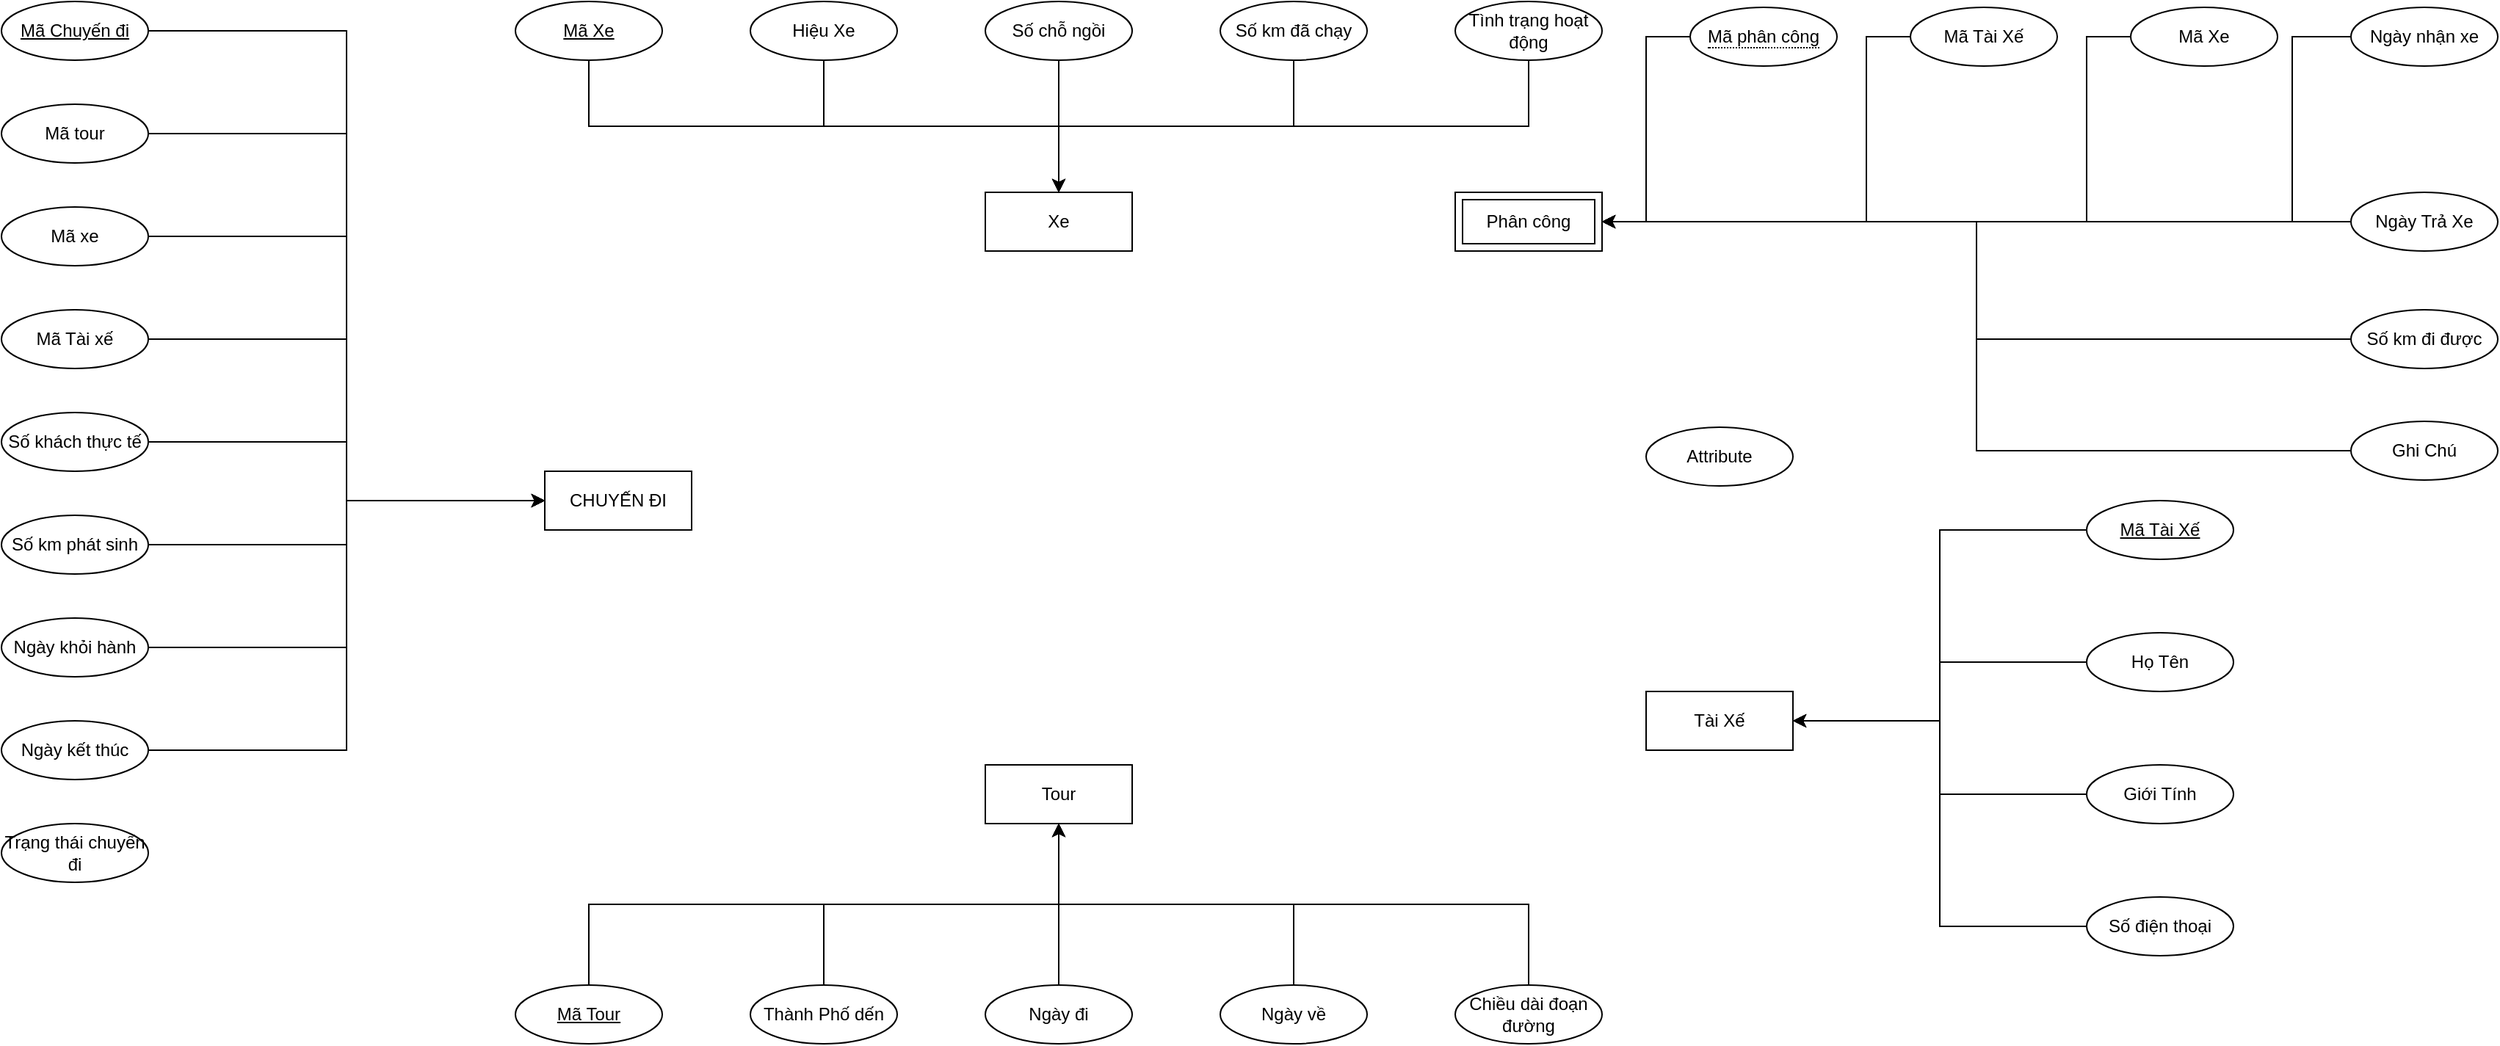 <mxfile version="26.2.9">
  <diagram name="Page-1" id="JwFWjlHa0yYjuDXYSrsF">
    <mxGraphModel dx="1836" dy="1857" grid="1" gridSize="10" guides="1" tooltips="1" connect="1" arrows="1" fold="1" page="1" pageScale="1" pageWidth="850" pageHeight="1100" math="0" shadow="0">
      <root>
        <mxCell id="0" />
        <mxCell id="1" parent="0" />
        <mxCell id="jGa53JZyA5L5RdkzGYDj-1" value="Xe" style="whiteSpace=wrap;html=1;align=center;" vertex="1" parent="1">
          <mxGeometry x="-50" y="-140" width="100" height="40" as="geometry" />
        </mxCell>
        <mxCell id="jGa53JZyA5L5RdkzGYDj-2" value="Tài Xế" style="whiteSpace=wrap;html=1;align=center;" vertex="1" parent="1">
          <mxGeometry x="400" y="200" width="100" height="40" as="geometry" />
        </mxCell>
        <mxCell id="jGa53JZyA5L5RdkzGYDj-3" value="Tour" style="whiteSpace=wrap;html=1;align=center;" vertex="1" parent="1">
          <mxGeometry x="-50" y="250" width="100" height="40" as="geometry" />
        </mxCell>
        <mxCell id="jGa53JZyA5L5RdkzGYDj-5" value="CHUYẾN ĐI" style="whiteSpace=wrap;html=1;align=center;" vertex="1" parent="1">
          <mxGeometry x="-350" y="50" width="100" height="40" as="geometry" />
        </mxCell>
        <mxCell id="jGa53JZyA5L5RdkzGYDj-14" style="edgeStyle=orthogonalEdgeStyle;rounded=0;orthogonalLoop=1;jettySize=auto;html=1;exitX=0.5;exitY=1;exitDx=0;exitDy=0;" edge="1" parent="1" source="jGa53JZyA5L5RdkzGYDj-7" target="jGa53JZyA5L5RdkzGYDj-1">
          <mxGeometry relative="1" as="geometry" />
        </mxCell>
        <mxCell id="jGa53JZyA5L5RdkzGYDj-7" value="&lt;u&gt;Mã Xe&lt;/u&gt;" style="ellipse;whiteSpace=wrap;html=1;align=center;" vertex="1" parent="1">
          <mxGeometry x="-370" y="-270" width="100" height="40" as="geometry" />
        </mxCell>
        <mxCell id="jGa53JZyA5L5RdkzGYDj-15" style="edgeStyle=orthogonalEdgeStyle;rounded=0;orthogonalLoop=1;jettySize=auto;html=1;exitX=0.5;exitY=1;exitDx=0;exitDy=0;" edge="1" parent="1" source="jGa53JZyA5L5RdkzGYDj-9" target="jGa53JZyA5L5RdkzGYDj-1">
          <mxGeometry relative="1" as="geometry" />
        </mxCell>
        <mxCell id="jGa53JZyA5L5RdkzGYDj-9" value="Hiệu Xe" style="ellipse;whiteSpace=wrap;html=1;align=center;" vertex="1" parent="1">
          <mxGeometry x="-210" y="-270" width="100" height="40" as="geometry" />
        </mxCell>
        <mxCell id="jGa53JZyA5L5RdkzGYDj-16" style="edgeStyle=orthogonalEdgeStyle;rounded=0;orthogonalLoop=1;jettySize=auto;html=1;exitX=0.5;exitY=1;exitDx=0;exitDy=0;" edge="1" parent="1" source="jGa53JZyA5L5RdkzGYDj-10" target="jGa53JZyA5L5RdkzGYDj-1">
          <mxGeometry relative="1" as="geometry" />
        </mxCell>
        <mxCell id="jGa53JZyA5L5RdkzGYDj-10" value="Số chỗ ngồi" style="ellipse;whiteSpace=wrap;html=1;align=center;" vertex="1" parent="1">
          <mxGeometry x="-50" y="-270" width="100" height="40" as="geometry" />
        </mxCell>
        <mxCell id="jGa53JZyA5L5RdkzGYDj-17" style="edgeStyle=orthogonalEdgeStyle;rounded=0;orthogonalLoop=1;jettySize=auto;html=1;exitX=0.5;exitY=1;exitDx=0;exitDy=0;" edge="1" parent="1" source="jGa53JZyA5L5RdkzGYDj-11" target="jGa53JZyA5L5RdkzGYDj-1">
          <mxGeometry relative="1" as="geometry" />
        </mxCell>
        <mxCell id="jGa53JZyA5L5RdkzGYDj-11" value="Số km đã chạy" style="ellipse;whiteSpace=wrap;html=1;align=center;" vertex="1" parent="1">
          <mxGeometry x="110" y="-270" width="100" height="40" as="geometry" />
        </mxCell>
        <mxCell id="jGa53JZyA5L5RdkzGYDj-18" style="edgeStyle=orthogonalEdgeStyle;rounded=0;orthogonalLoop=1;jettySize=auto;html=1;exitX=0.5;exitY=1;exitDx=0;exitDy=0;" edge="1" parent="1" source="jGa53JZyA5L5RdkzGYDj-12" target="jGa53JZyA5L5RdkzGYDj-1">
          <mxGeometry relative="1" as="geometry" />
        </mxCell>
        <mxCell id="jGa53JZyA5L5RdkzGYDj-12" value="Tình trạng hoạt động" style="ellipse;whiteSpace=wrap;html=1;align=center;" vertex="1" parent="1">
          <mxGeometry x="270" y="-270" width="100" height="40" as="geometry" />
        </mxCell>
        <mxCell id="jGa53JZyA5L5RdkzGYDj-25" style="edgeStyle=orthogonalEdgeStyle;rounded=0;orthogonalLoop=1;jettySize=auto;html=1;exitX=0;exitY=0.5;exitDx=0;exitDy=0;entryX=1;entryY=0.5;entryDx=0;entryDy=0;" edge="1" parent="1" source="jGa53JZyA5L5RdkzGYDj-19" target="jGa53JZyA5L5RdkzGYDj-2">
          <mxGeometry relative="1" as="geometry" />
        </mxCell>
        <mxCell id="jGa53JZyA5L5RdkzGYDj-19" value="Họ Tên" style="ellipse;whiteSpace=wrap;html=1;align=center;" vertex="1" parent="1">
          <mxGeometry x="700" y="160" width="100" height="40" as="geometry" />
        </mxCell>
        <mxCell id="jGa53JZyA5L5RdkzGYDj-24" style="edgeStyle=orthogonalEdgeStyle;rounded=0;orthogonalLoop=1;jettySize=auto;html=1;exitX=0;exitY=0.5;exitDx=0;exitDy=0;entryX=1;entryY=0.5;entryDx=0;entryDy=0;" edge="1" parent="1" source="jGa53JZyA5L5RdkzGYDj-21" target="jGa53JZyA5L5RdkzGYDj-2">
          <mxGeometry relative="1" as="geometry" />
        </mxCell>
        <mxCell id="jGa53JZyA5L5RdkzGYDj-21" value="Mã Tài Xế" style="ellipse;whiteSpace=wrap;html=1;align=center;fontStyle=4;" vertex="1" parent="1">
          <mxGeometry x="700" y="70" width="100" height="40" as="geometry" />
        </mxCell>
        <mxCell id="jGa53JZyA5L5RdkzGYDj-30" style="edgeStyle=orthogonalEdgeStyle;rounded=0;orthogonalLoop=1;jettySize=auto;html=1;exitX=0;exitY=0.5;exitDx=0;exitDy=0;entryX=1;entryY=0.5;entryDx=0;entryDy=0;" edge="1" parent="1" source="jGa53JZyA5L5RdkzGYDj-22" target="jGa53JZyA5L5RdkzGYDj-2">
          <mxGeometry relative="1" as="geometry" />
        </mxCell>
        <mxCell id="jGa53JZyA5L5RdkzGYDj-22" value="Giới Tính" style="ellipse;whiteSpace=wrap;html=1;align=center;" vertex="1" parent="1">
          <mxGeometry x="700" y="250" width="100" height="40" as="geometry" />
        </mxCell>
        <mxCell id="jGa53JZyA5L5RdkzGYDj-31" style="edgeStyle=orthogonalEdgeStyle;rounded=0;orthogonalLoop=1;jettySize=auto;html=1;exitX=0;exitY=0.5;exitDx=0;exitDy=0;entryX=1;entryY=0.5;entryDx=0;entryDy=0;" edge="1" parent="1" source="jGa53JZyA5L5RdkzGYDj-23" target="jGa53JZyA5L5RdkzGYDj-2">
          <mxGeometry relative="1" as="geometry" />
        </mxCell>
        <mxCell id="jGa53JZyA5L5RdkzGYDj-23" value="Số điện thoại" style="ellipse;whiteSpace=wrap;html=1;align=center;" vertex="1" parent="1">
          <mxGeometry x="700" y="340" width="100" height="40" as="geometry" />
        </mxCell>
        <mxCell id="jGa53JZyA5L5RdkzGYDj-37" style="edgeStyle=orthogonalEdgeStyle;rounded=0;orthogonalLoop=1;jettySize=auto;html=1;exitX=0.5;exitY=0;exitDx=0;exitDy=0;" edge="1" parent="1" source="jGa53JZyA5L5RdkzGYDj-32" target="jGa53JZyA5L5RdkzGYDj-3">
          <mxGeometry relative="1" as="geometry" />
        </mxCell>
        <mxCell id="jGa53JZyA5L5RdkzGYDj-32" value="&lt;u&gt;Mã Tour&lt;/u&gt;" style="ellipse;whiteSpace=wrap;html=1;align=center;" vertex="1" parent="1">
          <mxGeometry x="-370" y="400" width="100" height="40" as="geometry" />
        </mxCell>
        <mxCell id="jGa53JZyA5L5RdkzGYDj-38" style="edgeStyle=orthogonalEdgeStyle;rounded=0;orthogonalLoop=1;jettySize=auto;html=1;exitX=0.5;exitY=0;exitDx=0;exitDy=0;" edge="1" parent="1" source="jGa53JZyA5L5RdkzGYDj-33" target="jGa53JZyA5L5RdkzGYDj-3">
          <mxGeometry relative="1" as="geometry" />
        </mxCell>
        <mxCell id="jGa53JZyA5L5RdkzGYDj-33" value="Thành Phố dến" style="ellipse;whiteSpace=wrap;html=1;align=center;" vertex="1" parent="1">
          <mxGeometry x="-210" y="400" width="100" height="40" as="geometry" />
        </mxCell>
        <mxCell id="jGa53JZyA5L5RdkzGYDj-39" style="edgeStyle=orthogonalEdgeStyle;rounded=0;orthogonalLoop=1;jettySize=auto;html=1;exitX=0.5;exitY=0;exitDx=0;exitDy=0;" edge="1" parent="1" source="jGa53JZyA5L5RdkzGYDj-34" target="jGa53JZyA5L5RdkzGYDj-3">
          <mxGeometry relative="1" as="geometry" />
        </mxCell>
        <mxCell id="jGa53JZyA5L5RdkzGYDj-34" value="Ngày đi" style="ellipse;whiteSpace=wrap;html=1;align=center;" vertex="1" parent="1">
          <mxGeometry x="-50" y="400" width="100" height="40" as="geometry" />
        </mxCell>
        <mxCell id="jGa53JZyA5L5RdkzGYDj-40" style="edgeStyle=orthogonalEdgeStyle;rounded=0;orthogonalLoop=1;jettySize=auto;html=1;exitX=0.5;exitY=0;exitDx=0;exitDy=0;" edge="1" parent="1" source="jGa53JZyA5L5RdkzGYDj-35" target="jGa53JZyA5L5RdkzGYDj-3">
          <mxGeometry relative="1" as="geometry" />
        </mxCell>
        <mxCell id="jGa53JZyA5L5RdkzGYDj-35" value="Ngày về" style="ellipse;whiteSpace=wrap;html=1;align=center;" vertex="1" parent="1">
          <mxGeometry x="110" y="400" width="100" height="40" as="geometry" />
        </mxCell>
        <mxCell id="jGa53JZyA5L5RdkzGYDj-41" style="edgeStyle=orthogonalEdgeStyle;rounded=0;orthogonalLoop=1;jettySize=auto;html=1;exitX=0.5;exitY=0;exitDx=0;exitDy=0;" edge="1" parent="1" source="jGa53JZyA5L5RdkzGYDj-36" target="jGa53JZyA5L5RdkzGYDj-3">
          <mxGeometry relative="1" as="geometry" />
        </mxCell>
        <mxCell id="jGa53JZyA5L5RdkzGYDj-36" value="Chiều dài đoạn đường" style="ellipse;whiteSpace=wrap;html=1;align=center;" vertex="1" parent="1">
          <mxGeometry x="270" y="400" width="100" height="40" as="geometry" />
        </mxCell>
        <mxCell id="jGa53JZyA5L5RdkzGYDj-52" style="edgeStyle=orthogonalEdgeStyle;rounded=0;orthogonalLoop=1;jettySize=auto;html=1;exitX=1;exitY=0.5;exitDx=0;exitDy=0;entryX=0;entryY=0.5;entryDx=0;entryDy=0;" edge="1" parent="1" source="jGa53JZyA5L5RdkzGYDj-42" target="jGa53JZyA5L5RdkzGYDj-5">
          <mxGeometry relative="1" as="geometry" />
        </mxCell>
        <mxCell id="jGa53JZyA5L5RdkzGYDj-42" value="Mã Chuyến đi" style="ellipse;whiteSpace=wrap;html=1;align=center;fontStyle=4;" vertex="1" parent="1">
          <mxGeometry x="-720" y="-270" width="100" height="40" as="geometry" />
        </mxCell>
        <mxCell id="jGa53JZyA5L5RdkzGYDj-55" style="edgeStyle=orthogonalEdgeStyle;rounded=0;orthogonalLoop=1;jettySize=auto;html=1;exitX=1;exitY=0.5;exitDx=0;exitDy=0;entryX=0;entryY=0.5;entryDx=0;entryDy=0;" edge="1" parent="1" source="jGa53JZyA5L5RdkzGYDj-43" target="jGa53JZyA5L5RdkzGYDj-5">
          <mxGeometry relative="1" as="geometry" />
        </mxCell>
        <mxCell id="jGa53JZyA5L5RdkzGYDj-43" value="Mã tour" style="ellipse;whiteSpace=wrap;html=1;align=center;" vertex="1" parent="1">
          <mxGeometry x="-720" y="-200" width="100" height="40" as="geometry" />
        </mxCell>
        <mxCell id="jGa53JZyA5L5RdkzGYDj-54" style="edgeStyle=orthogonalEdgeStyle;rounded=0;orthogonalLoop=1;jettySize=auto;html=1;exitX=1;exitY=0.5;exitDx=0;exitDy=0;entryX=0;entryY=0.5;entryDx=0;entryDy=0;" edge="1" parent="1" source="jGa53JZyA5L5RdkzGYDj-44" target="jGa53JZyA5L5RdkzGYDj-5">
          <mxGeometry relative="1" as="geometry" />
        </mxCell>
        <mxCell id="jGa53JZyA5L5RdkzGYDj-44" value="Mã xe" style="ellipse;whiteSpace=wrap;html=1;align=center;" vertex="1" parent="1">
          <mxGeometry x="-720" y="-130" width="100" height="40" as="geometry" />
        </mxCell>
        <mxCell id="jGa53JZyA5L5RdkzGYDj-56" style="edgeStyle=orthogonalEdgeStyle;rounded=0;orthogonalLoop=1;jettySize=auto;html=1;exitX=1;exitY=0.5;exitDx=0;exitDy=0;entryX=0;entryY=0.5;entryDx=0;entryDy=0;" edge="1" parent="1" source="jGa53JZyA5L5RdkzGYDj-45" target="jGa53JZyA5L5RdkzGYDj-5">
          <mxGeometry relative="1" as="geometry" />
        </mxCell>
        <mxCell id="jGa53JZyA5L5RdkzGYDj-45" value="Mã Tài xế" style="ellipse;whiteSpace=wrap;html=1;align=center;" vertex="1" parent="1">
          <mxGeometry x="-720" y="-60" width="100" height="40" as="geometry" />
        </mxCell>
        <mxCell id="jGa53JZyA5L5RdkzGYDj-57" style="edgeStyle=orthogonalEdgeStyle;rounded=0;orthogonalLoop=1;jettySize=auto;html=1;exitX=1;exitY=0.5;exitDx=0;exitDy=0;" edge="1" parent="1" source="jGa53JZyA5L5RdkzGYDj-46" target="jGa53JZyA5L5RdkzGYDj-5">
          <mxGeometry relative="1" as="geometry" />
        </mxCell>
        <mxCell id="jGa53JZyA5L5RdkzGYDj-46" value="Số khách thực tế" style="ellipse;whiteSpace=wrap;html=1;align=center;" vertex="1" parent="1">
          <mxGeometry x="-720" y="10" width="100" height="40" as="geometry" />
        </mxCell>
        <mxCell id="jGa53JZyA5L5RdkzGYDj-58" style="edgeStyle=orthogonalEdgeStyle;rounded=0;orthogonalLoop=1;jettySize=auto;html=1;exitX=1;exitY=0.5;exitDx=0;exitDy=0;" edge="1" parent="1" source="jGa53JZyA5L5RdkzGYDj-47" target="jGa53JZyA5L5RdkzGYDj-5">
          <mxGeometry relative="1" as="geometry" />
        </mxCell>
        <mxCell id="jGa53JZyA5L5RdkzGYDj-47" value="Số km phát sinh" style="ellipse;whiteSpace=wrap;html=1;align=center;" vertex="1" parent="1">
          <mxGeometry x="-720" y="80" width="100" height="40" as="geometry" />
        </mxCell>
        <mxCell id="jGa53JZyA5L5RdkzGYDj-59" style="edgeStyle=orthogonalEdgeStyle;rounded=0;orthogonalLoop=1;jettySize=auto;html=1;exitX=1;exitY=0.5;exitDx=0;exitDy=0;entryX=0;entryY=0.5;entryDx=0;entryDy=0;" edge="1" parent="1" source="jGa53JZyA5L5RdkzGYDj-48" target="jGa53JZyA5L5RdkzGYDj-5">
          <mxGeometry relative="1" as="geometry" />
        </mxCell>
        <mxCell id="jGa53JZyA5L5RdkzGYDj-48" value="Ngày khỏi hành" style="ellipse;whiteSpace=wrap;html=1;align=center;" vertex="1" parent="1">
          <mxGeometry x="-720" y="150" width="100" height="40" as="geometry" />
        </mxCell>
        <mxCell id="jGa53JZyA5L5RdkzGYDj-60" style="edgeStyle=orthogonalEdgeStyle;rounded=0;orthogonalLoop=1;jettySize=auto;html=1;exitX=1;exitY=0.5;exitDx=0;exitDy=0;entryX=0;entryY=0.5;entryDx=0;entryDy=0;" edge="1" parent="1" source="jGa53JZyA5L5RdkzGYDj-49" target="jGa53JZyA5L5RdkzGYDj-5">
          <mxGeometry relative="1" as="geometry" />
        </mxCell>
        <mxCell id="jGa53JZyA5L5RdkzGYDj-49" value="Ngày kết thúc" style="ellipse;whiteSpace=wrap;html=1;align=center;" vertex="1" parent="1">
          <mxGeometry x="-720" y="220" width="100" height="40" as="geometry" />
        </mxCell>
        <mxCell id="jGa53JZyA5L5RdkzGYDj-50" value="Trạng thái chuyến đi" style="ellipse;whiteSpace=wrap;html=1;align=center;" vertex="1" parent="1">
          <mxGeometry x="-720" y="290" width="100" height="40" as="geometry" />
        </mxCell>
        <mxCell id="jGa53JZyA5L5RdkzGYDj-62" value="Phân công" style="shape=ext;margin=3;double=1;whiteSpace=wrap;html=1;align=center;" vertex="1" parent="1">
          <mxGeometry x="270" y="-140" width="100" height="40" as="geometry" />
        </mxCell>
        <mxCell id="jGa53JZyA5L5RdkzGYDj-72" style="edgeStyle=orthogonalEdgeStyle;rounded=0;orthogonalLoop=1;jettySize=auto;html=1;exitX=0;exitY=0.5;exitDx=0;exitDy=0;entryX=1;entryY=0.5;entryDx=0;entryDy=0;" edge="1" parent="1" source="jGa53JZyA5L5RdkzGYDj-63" target="jGa53JZyA5L5RdkzGYDj-62">
          <mxGeometry relative="1" as="geometry" />
        </mxCell>
        <mxCell id="jGa53JZyA5L5RdkzGYDj-63" value="&lt;span style=&quot;border-bottom: 1px dotted&quot;&gt;Mã phân công&lt;/span&gt;" style="ellipse;whiteSpace=wrap;html=1;align=center;" vertex="1" parent="1">
          <mxGeometry x="430" y="-266" width="100" height="40" as="geometry" />
        </mxCell>
        <mxCell id="jGa53JZyA5L5RdkzGYDj-73" style="edgeStyle=orthogonalEdgeStyle;rounded=0;orthogonalLoop=1;jettySize=auto;html=1;exitX=0;exitY=0.5;exitDx=0;exitDy=0;entryX=1;entryY=0.5;entryDx=0;entryDy=0;" edge="1" parent="1" source="jGa53JZyA5L5RdkzGYDj-65" target="jGa53JZyA5L5RdkzGYDj-62">
          <mxGeometry relative="1" as="geometry">
            <Array as="points">
              <mxPoint x="550" y="-246" />
              <mxPoint x="550" y="-120" />
            </Array>
          </mxGeometry>
        </mxCell>
        <mxCell id="jGa53JZyA5L5RdkzGYDj-65" value="Mã Tài Xế" style="ellipse;whiteSpace=wrap;html=1;align=center;" vertex="1" parent="1">
          <mxGeometry x="580" y="-266" width="100" height="40" as="geometry" />
        </mxCell>
        <mxCell id="jGa53JZyA5L5RdkzGYDj-66" value="Attribute" style="ellipse;whiteSpace=wrap;html=1;align=center;" vertex="1" parent="1">
          <mxGeometry x="400" y="20" width="100" height="40" as="geometry" />
        </mxCell>
        <mxCell id="jGa53JZyA5L5RdkzGYDj-74" style="edgeStyle=orthogonalEdgeStyle;rounded=0;orthogonalLoop=1;jettySize=auto;html=1;exitX=0;exitY=0.5;exitDx=0;exitDy=0;entryX=1;entryY=0.5;entryDx=0;entryDy=0;" edge="1" parent="1" source="jGa53JZyA5L5RdkzGYDj-67" target="jGa53JZyA5L5RdkzGYDj-62">
          <mxGeometry relative="1" as="geometry">
            <Array as="points">
              <mxPoint x="700" y="-246" />
              <mxPoint x="700" y="-120" />
            </Array>
          </mxGeometry>
        </mxCell>
        <mxCell id="jGa53JZyA5L5RdkzGYDj-67" value="Mã Xe" style="ellipse;whiteSpace=wrap;html=1;align=center;" vertex="1" parent="1">
          <mxGeometry x="730" y="-266" width="100" height="40" as="geometry" />
        </mxCell>
        <mxCell id="jGa53JZyA5L5RdkzGYDj-75" style="edgeStyle=orthogonalEdgeStyle;rounded=0;orthogonalLoop=1;jettySize=auto;html=1;exitX=0;exitY=0.5;exitDx=0;exitDy=0;entryX=1;entryY=0.5;entryDx=0;entryDy=0;" edge="1" parent="1" source="jGa53JZyA5L5RdkzGYDj-68" target="jGa53JZyA5L5RdkzGYDj-62">
          <mxGeometry relative="1" as="geometry">
            <Array as="points">
              <mxPoint x="840" y="-246" />
              <mxPoint x="840" y="-120" />
            </Array>
          </mxGeometry>
        </mxCell>
        <mxCell id="jGa53JZyA5L5RdkzGYDj-68" value="Ngày nhận xe" style="ellipse;whiteSpace=wrap;html=1;align=center;" vertex="1" parent="1">
          <mxGeometry x="880" y="-266" width="100" height="40" as="geometry" />
        </mxCell>
        <mxCell id="jGa53JZyA5L5RdkzGYDj-76" style="edgeStyle=orthogonalEdgeStyle;rounded=0;orthogonalLoop=1;jettySize=auto;html=1;exitX=0;exitY=0.5;exitDx=0;exitDy=0;entryX=1;entryY=0.5;entryDx=0;entryDy=0;" edge="1" parent="1" source="jGa53JZyA5L5RdkzGYDj-69" target="jGa53JZyA5L5RdkzGYDj-62">
          <mxGeometry relative="1" as="geometry">
            <Array as="points">
              <mxPoint x="860" y="-120" />
              <mxPoint x="860" y="-120" />
            </Array>
          </mxGeometry>
        </mxCell>
        <mxCell id="jGa53JZyA5L5RdkzGYDj-69" value="Ngày Trả Xe" style="ellipse;whiteSpace=wrap;html=1;align=center;" vertex="1" parent="1">
          <mxGeometry x="880" y="-140" width="100" height="40" as="geometry" />
        </mxCell>
        <mxCell id="jGa53JZyA5L5RdkzGYDj-77" style="edgeStyle=orthogonalEdgeStyle;rounded=0;orthogonalLoop=1;jettySize=auto;html=1;exitX=0;exitY=0.5;exitDx=0;exitDy=0;entryX=1;entryY=0.5;entryDx=0;entryDy=0;" edge="1" parent="1" source="jGa53JZyA5L5RdkzGYDj-70" target="jGa53JZyA5L5RdkzGYDj-62">
          <mxGeometry relative="1" as="geometry" />
        </mxCell>
        <mxCell id="jGa53JZyA5L5RdkzGYDj-70" value="Số km đi được" style="ellipse;whiteSpace=wrap;html=1;align=center;" vertex="1" parent="1">
          <mxGeometry x="880" y="-60" width="100" height="40" as="geometry" />
        </mxCell>
        <mxCell id="jGa53JZyA5L5RdkzGYDj-78" style="edgeStyle=orthogonalEdgeStyle;rounded=0;orthogonalLoop=1;jettySize=auto;html=1;exitX=0;exitY=0.5;exitDx=0;exitDy=0;entryX=1;entryY=0.5;entryDx=0;entryDy=0;" edge="1" parent="1" source="jGa53JZyA5L5RdkzGYDj-71" target="jGa53JZyA5L5RdkzGYDj-62">
          <mxGeometry relative="1" as="geometry" />
        </mxCell>
        <mxCell id="jGa53JZyA5L5RdkzGYDj-71" value="Ghi Chú" style="ellipse;whiteSpace=wrap;html=1;align=center;" vertex="1" parent="1">
          <mxGeometry x="880" y="16" width="100" height="40" as="geometry" />
        </mxCell>
      </root>
    </mxGraphModel>
  </diagram>
</mxfile>
